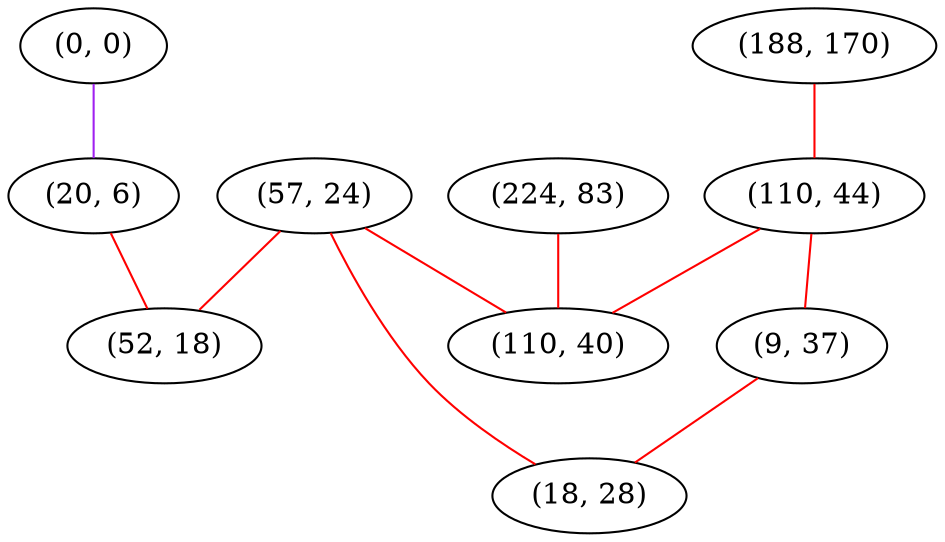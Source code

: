 graph "" {
"(0, 0)";
"(188, 170)";
"(57, 24)";
"(110, 44)";
"(20, 6)";
"(52, 18)";
"(9, 37)";
"(224, 83)";
"(110, 40)";
"(18, 28)";
"(0, 0)" -- "(20, 6)"  [color=purple, key=0, weight=4];
"(188, 170)" -- "(110, 44)"  [color=red, key=0, weight=1];
"(57, 24)" -- "(52, 18)"  [color=red, key=0, weight=1];
"(57, 24)" -- "(18, 28)"  [color=red, key=0, weight=1];
"(57, 24)" -- "(110, 40)"  [color=red, key=0, weight=1];
"(110, 44)" -- "(9, 37)"  [color=red, key=0, weight=1];
"(110, 44)" -- "(110, 40)"  [color=red, key=0, weight=1];
"(20, 6)" -- "(52, 18)"  [color=red, key=0, weight=1];
"(9, 37)" -- "(18, 28)"  [color=red, key=0, weight=1];
"(224, 83)" -- "(110, 40)"  [color=red, key=0, weight=1];
}
